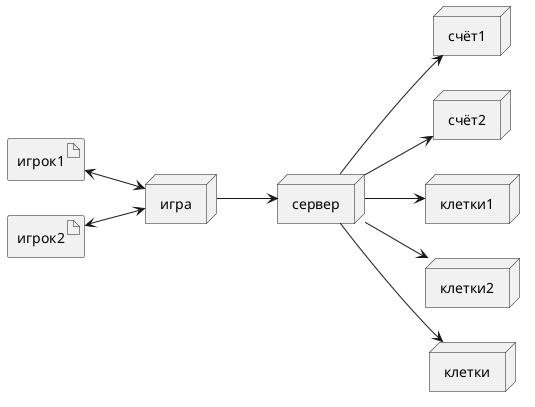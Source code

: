 @startuml "Классы"
left to right direction

artifact игрок1
artifact игрок2
node сервер
node игра
node счёт1
node счёт2
node клетки1
node клетки2
node клетки

игрок1 <--> игра
игрок2 <--> игра
игра --> сервер
сервер --> клетки1
сервер --> клетки2
сервер --> счёт1
сервер --> счёт2
сервер --> клетки

@enduml
